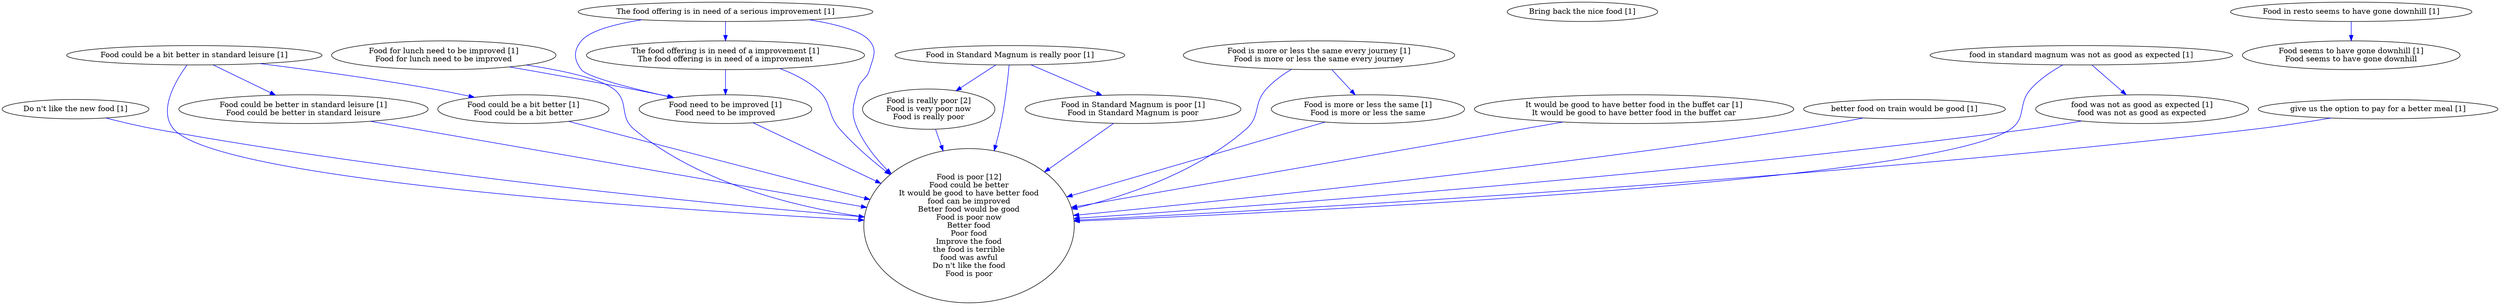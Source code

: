 digraph collapsedGraph {
"Food is really poor [2]\nFood is very poor now\nFood is really poor""Food is poor [12]\nFood could be better\nIt would be good to have better food\nfood can be improved\nBetter food would be good\nFood is poor now\nBetter food\nPoor food\nImprove the food\nthe food is terrible\nfood was awful\nDo n't like the food\nFood is poor""Bring back the nice food [1]""Do n't like the new food [1]""Food could be a bit better in standard leisure [1]""Food could be better in standard leisure [1]\nFood could be better in standard leisure""Food could be a bit better [1]\nFood could be a bit better""Food for lunch need to be improved [1]\nFood for lunch need to be improved""Food need to be improved [1]\nFood need to be improved""Food in Standard Magnum is really poor [1]""Food in Standard Magnum is poor [1]\nFood in Standard Magnum is poor""Food in resto seems to have gone downhill [1]""Food seems to have gone downhill [1]\nFood seems to have gone downhill""Food is more or less the same every journey [1]\nFood is more or less the same every journey""Food is more or less the same [1]\nFood is more or less the same""It would be good to have better food in the buffet car [1]\nIt would be good to have better food in the buffet car""The food offering is in need of a serious improvement [1]""The food offering is in need of a improvement [1]\nThe food offering is in need of a improvement""better food on train would be good [1]""food in standard magnum was not as good as expected [1]""food was not as good as expected [1]\nfood was not as good as expected""give us the option to pay for a better meal [1]""food was not as good as expected [1]\nfood was not as good as expected" -> "Food is poor [12]\nFood could be better\nIt would be good to have better food\nfood can be improved\nBetter food would be good\nFood is poor now\nBetter food\nPoor food\nImprove the food\nthe food is terrible\nfood was awful\nDo n't like the food\nFood is poor" [color=blue]
"give us the option to pay for a better meal [1]" -> "Food is poor [12]\nFood could be better\nIt would be good to have better food\nfood can be improved\nBetter food would be good\nFood is poor now\nBetter food\nPoor food\nImprove the food\nthe food is terrible\nfood was awful\nDo n't like the food\nFood is poor" [color=blue]
"Food could be a bit better in standard leisure [1]" -> "Food is poor [12]\nFood could be better\nIt would be good to have better food\nfood can be improved\nBetter food would be good\nFood is poor now\nBetter food\nPoor food\nImprove the food\nthe food is terrible\nfood was awful\nDo n't like the food\nFood is poor" [color=blue]
"better food on train would be good [1]" -> "Food is poor [12]\nFood could be better\nIt would be good to have better food\nfood can be improved\nBetter food would be good\nFood is poor now\nBetter food\nPoor food\nImprove the food\nthe food is terrible\nfood was awful\nDo n't like the food\nFood is poor" [color=blue]
"Food could be better in standard leisure [1]\nFood could be better in standard leisure" -> "Food is poor [12]\nFood could be better\nIt would be good to have better food\nfood can be improved\nBetter food would be good\nFood is poor now\nBetter food\nPoor food\nImprove the food\nthe food is terrible\nfood was awful\nDo n't like the food\nFood is poor" [color=blue]
"The food offering is in need of a serious improvement [1]" -> "Food is poor [12]\nFood could be better\nIt would be good to have better food\nfood can be improved\nBetter food would be good\nFood is poor now\nBetter food\nPoor food\nImprove the food\nthe food is terrible\nfood was awful\nDo n't like the food\nFood is poor" [color=blue]
"Food is really poor [2]\nFood is very poor now\nFood is really poor" -> "Food is poor [12]\nFood could be better\nIt would be good to have better food\nfood can be improved\nBetter food would be good\nFood is poor now\nBetter food\nPoor food\nImprove the food\nthe food is terrible\nfood was awful\nDo n't like the food\nFood is poor" [color=blue]
"Food need to be improved [1]\nFood need to be improved" -> "Food is poor [12]\nFood could be better\nIt would be good to have better food\nfood can be improved\nBetter food would be good\nFood is poor now\nBetter food\nPoor food\nImprove the food\nthe food is terrible\nfood was awful\nDo n't like the food\nFood is poor" [color=blue]
"The food offering is in need of a improvement [1]\nThe food offering is in need of a improvement" -> "Food is poor [12]\nFood could be better\nIt would be good to have better food\nfood can be improved\nBetter food would be good\nFood is poor now\nBetter food\nPoor food\nImprove the food\nthe food is terrible\nfood was awful\nDo n't like the food\nFood is poor" [color=blue]
"food in standard magnum was not as good as expected [1]" -> "Food is poor [12]\nFood could be better\nIt would be good to have better food\nfood can be improved\nBetter food would be good\nFood is poor now\nBetter food\nPoor food\nImprove the food\nthe food is terrible\nfood was awful\nDo n't like the food\nFood is poor" [color=blue]
"The food offering is in need of a serious improvement [1]" -> "Food need to be improved [1]\nFood need to be improved" [color=blue]
"Food in Standard Magnum is poor [1]\nFood in Standard Magnum is poor" -> "Food is poor [12]\nFood could be better\nIt would be good to have better food\nfood can be improved\nBetter food would be good\nFood is poor now\nBetter food\nPoor food\nImprove the food\nthe food is terrible\nfood was awful\nDo n't like the food\nFood is poor" [color=blue]
"It would be good to have better food in the buffet car [1]\nIt would be good to have better food in the buffet car" -> "Food is poor [12]\nFood could be better\nIt would be good to have better food\nfood can be improved\nBetter food would be good\nFood is poor now\nBetter food\nPoor food\nImprove the food\nthe food is terrible\nfood was awful\nDo n't like the food\nFood is poor" [color=blue]
"Food for lunch need to be improved [1]\nFood for lunch need to be improved" -> "Food is poor [12]\nFood could be better\nIt would be good to have better food\nfood can be improved\nBetter food would be good\nFood is poor now\nBetter food\nPoor food\nImprove the food\nthe food is terrible\nfood was awful\nDo n't like the food\nFood is poor" [color=blue]
"Food is more or less the same every journey [1]\nFood is more or less the same every journey" -> "Food is poor [12]\nFood could be better\nIt would be good to have better food\nfood can be improved\nBetter food would be good\nFood is poor now\nBetter food\nPoor food\nImprove the food\nthe food is terrible\nfood was awful\nDo n't like the food\nFood is poor" [color=blue]
"The food offering is in need of a improvement [1]\nThe food offering is in need of a improvement" -> "Food need to be improved [1]\nFood need to be improved" [color=blue]
"Do n't like the new food [1]" -> "Food is poor [12]\nFood could be better\nIt would be good to have better food\nfood can be improved\nBetter food would be good\nFood is poor now\nBetter food\nPoor food\nImprove the food\nthe food is terrible\nfood was awful\nDo n't like the food\nFood is poor" [color=blue]
"Food is more or less the same [1]\nFood is more or less the same" -> "Food is poor [12]\nFood could be better\nIt would be good to have better food\nfood can be improved\nBetter food would be good\nFood is poor now\nBetter food\nPoor food\nImprove the food\nthe food is terrible\nfood was awful\nDo n't like the food\nFood is poor" [color=blue]
"Food in Standard Magnum is really poor [1]" -> "Food is poor [12]\nFood could be better\nIt would be good to have better food\nfood can be improved\nBetter food would be good\nFood is poor now\nBetter food\nPoor food\nImprove the food\nthe food is terrible\nfood was awful\nDo n't like the food\nFood is poor" [color=blue]
"Food in Standard Magnum is really poor [1]" -> "Food is really poor [2]\nFood is very poor now\nFood is really poor" [color=blue]
"Food could be a bit better [1]\nFood could be a bit better" -> "Food is poor [12]\nFood could be better\nIt would be good to have better food\nfood can be improved\nBetter food would be good\nFood is poor now\nBetter food\nPoor food\nImprove the food\nthe food is terrible\nfood was awful\nDo n't like the food\nFood is poor" [color=blue]
"Food could be a bit better in standard leisure [1]" -> "Food could be better in standard leisure [1]\nFood could be better in standard leisure" [color=blue]
"Food could be a bit better in standard leisure [1]" -> "Food could be a bit better [1]\nFood could be a bit better" [color=blue]
"Food for lunch need to be improved [1]\nFood for lunch need to be improved" -> "Food need to be improved [1]\nFood need to be improved" [color=blue]
"Food in Standard Magnum is really poor [1]" -> "Food in Standard Magnum is poor [1]\nFood in Standard Magnum is poor" [color=blue]
"Food in resto seems to have gone downhill [1]" -> "Food seems to have gone downhill [1]\nFood seems to have gone downhill" [color=blue]
"Food is more or less the same every journey [1]\nFood is more or less the same every journey" -> "Food is more or less the same [1]\nFood is more or less the same" [color=blue]
"The food offering is in need of a serious improvement [1]" -> "The food offering is in need of a improvement [1]\nThe food offering is in need of a improvement" [color=blue]
"food in standard magnum was not as good as expected [1]" -> "food was not as good as expected [1]\nfood was not as good as expected" [color=blue]
}
